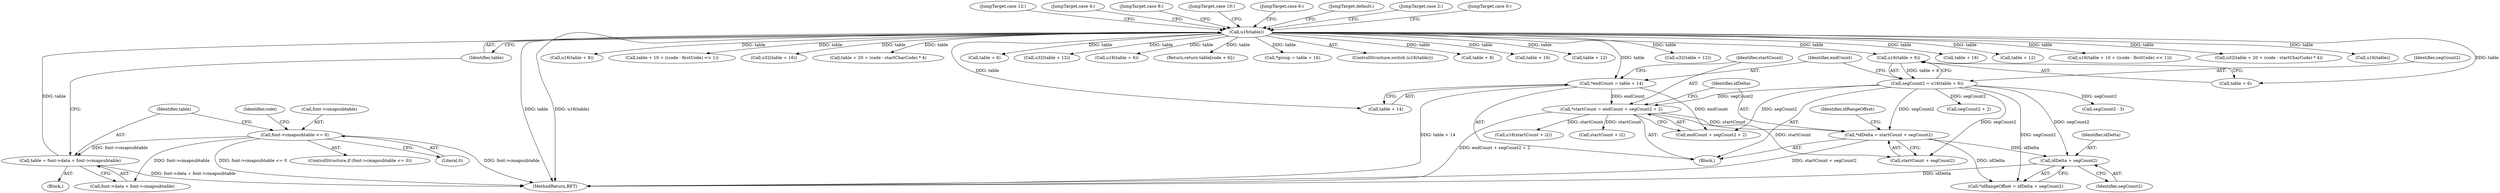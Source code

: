 digraph "0_ghostscript_961b10cdd71403072fb99401a45f3bef6ce53626@pointer" {
"1000183" [label="(Call,idDelta + segCount2)"];
"1000175" [label="(Call,*idDelta = startCount + segCount2)"];
"1000167" [label="(Call,*startCount = endCount + segCount2 + 2)"];
"1000161" [label="(Call,*endCount = table + 14)"];
"1000141" [label="(Call,u16(table))"];
"1000131" [label="(Call,table = font->data + font->cmapsubtable)"];
"1000124" [label="(Call,font->cmapsubtable <= 0)"];
"1000154" [label="(Call,segCount2 = u16(table + 6))"];
"1000156" [label="(Call,u16(table + 6))"];
"1000283" [label="(Call,u16(table + 8))"];
"1000121" [label="(Block,)"];
"1000193" [label="(Call,segCount2 - 3)"];
"1000301" [label="(Call,table + 10 + ((code - firstCode) << 1))"];
"1000206" [label="(Call,startCount + i2)"];
"1000322" [label="(Call,u32(table + 16))"];
"1000349" [label="(JumpTarget,case 12:)"];
"1000185" [label="(Identifier,segCount2)"];
"1000340" [label="(Call,table + 20 + (code - startCharCode) * 4)"];
"1000157" [label="(Call,table + 6)"];
"1000151" [label="(JumpTarget,case 4:)"];
"1000277" [label="(Call,table + 6)"];
"1000354" [label="(Call,u32(table + 12))"];
"1000124" [label="(Call,font->cmapsubtable <= 0)"];
"1000418" [label="(JumpTarget,case 8:)"];
"1000276" [label="(Call,u16(table + 6))"];
"1000183" [label="(Call,idDelta + segCount2)"];
"1000145" [label="(Return,return table[code + 6];)"];
"1000132" [label="(Identifier,table)"];
"1000177" [label="(Call,startCount + segCount2)"];
"1000359" [label="(Call,*group = table + 16)"];
"1000130" [label="(Identifier,code)"];
"1000168" [label="(Identifier,startCount)"];
"1000140" [label="(ControlStructure,switch (u16(table)))"];
"1000310" [label="(JumpTarget,case 10:)"];
"1000162" [label="(Identifier,endCount)"];
"1000171" [label="(Call,segCount2 + 2)"];
"1000169" [label="(Call,endCount + segCount2 + 2)"];
"1000271" [label="(JumpTarget,case 6:)"];
"1000175" [label="(Call,*idDelta = startCount + segCount2)"];
"1000131" [label="(Call,table = font->data + font->cmapsubtable)"];
"1000176" [label="(Identifier,idDelta)"];
"1000161" [label="(Call,*endCount = table + 14)"];
"1000205" [label="(Call,u16(startCount + i2))"];
"1000156" [label="(Call,u16(table + 6))"];
"1000419" [label="(JumpTarget,default:)"];
"1000417" [label="(JumpTarget,case 2:)"];
"1000284" [label="(Call,table + 8)"];
"1000323" [label="(Call,table + 16)"];
"1000133" [label="(Call,font->data + font->cmapsubtable)"];
"1000355" [label="(Call,table + 12)"];
"1000181" [label="(Call,*idRangeOffset = idDelta + segCount2)"];
"1000144" [label="(JumpTarget,case 0:)"];
"1000184" [label="(Identifier,idDelta)"];
"1000142" [label="(Identifier,table)"];
"1000315" [label="(Call,u32(table + 12))"];
"1000163" [label="(Call,table + 14)"];
"1000154" [label="(Call,segCount2 = u16(table + 6))"];
"1000818" [label="(MethodReturn,RET)"];
"1000155" [label="(Identifier,segCount2)"];
"1000182" [label="(Identifier,idRangeOffset)"];
"1000123" [label="(ControlStructure,if (font->cmapsubtable <= 0))"];
"1000152" [label="(Block,)"];
"1000141" [label="(Call,u16(table))"];
"1000361" [label="(Call,table + 16)"];
"1000316" [label="(Call,table + 12)"];
"1000125" [label="(Call,font->cmapsubtable)"];
"1000300" [label="(Call,u16(table + 10 + ((code - firstCode) << 1)))"];
"1000339" [label="(Call,u32(table + 20 + (code - startCharCode) * 4))"];
"1000128" [label="(Literal,0)"];
"1000167" [label="(Call,*startCount = endCount + segCount2 + 2)"];
"1000422" [label="(Call,u16(table))"];
"1000183" -> "1000181"  [label="AST: "];
"1000183" -> "1000185"  [label="CFG: "];
"1000184" -> "1000183"  [label="AST: "];
"1000185" -> "1000183"  [label="AST: "];
"1000181" -> "1000183"  [label="CFG: "];
"1000183" -> "1000818"  [label="DDG: idDelta"];
"1000175" -> "1000183"  [label="DDG: idDelta"];
"1000154" -> "1000183"  [label="DDG: segCount2"];
"1000175" -> "1000152"  [label="AST: "];
"1000175" -> "1000177"  [label="CFG: "];
"1000176" -> "1000175"  [label="AST: "];
"1000177" -> "1000175"  [label="AST: "];
"1000182" -> "1000175"  [label="CFG: "];
"1000175" -> "1000818"  [label="DDG: startCount + segCount2"];
"1000167" -> "1000175"  [label="DDG: startCount"];
"1000154" -> "1000175"  [label="DDG: segCount2"];
"1000175" -> "1000181"  [label="DDG: idDelta"];
"1000167" -> "1000152"  [label="AST: "];
"1000167" -> "1000169"  [label="CFG: "];
"1000168" -> "1000167"  [label="AST: "];
"1000169" -> "1000167"  [label="AST: "];
"1000176" -> "1000167"  [label="CFG: "];
"1000167" -> "1000818"  [label="DDG: endCount + segCount2 + 2"];
"1000161" -> "1000167"  [label="DDG: endCount"];
"1000154" -> "1000167"  [label="DDG: segCount2"];
"1000167" -> "1000177"  [label="DDG: startCount"];
"1000167" -> "1000205"  [label="DDG: startCount"];
"1000167" -> "1000206"  [label="DDG: startCount"];
"1000161" -> "1000152"  [label="AST: "];
"1000161" -> "1000163"  [label="CFG: "];
"1000162" -> "1000161"  [label="AST: "];
"1000163" -> "1000161"  [label="AST: "];
"1000168" -> "1000161"  [label="CFG: "];
"1000161" -> "1000818"  [label="DDG: table + 14"];
"1000141" -> "1000161"  [label="DDG: table"];
"1000161" -> "1000169"  [label="DDG: endCount"];
"1000141" -> "1000140"  [label="AST: "];
"1000141" -> "1000142"  [label="CFG: "];
"1000142" -> "1000141"  [label="AST: "];
"1000144" -> "1000141"  [label="CFG: "];
"1000151" -> "1000141"  [label="CFG: "];
"1000271" -> "1000141"  [label="CFG: "];
"1000310" -> "1000141"  [label="CFG: "];
"1000349" -> "1000141"  [label="CFG: "];
"1000417" -> "1000141"  [label="CFG: "];
"1000418" -> "1000141"  [label="CFG: "];
"1000419" -> "1000141"  [label="CFG: "];
"1000141" -> "1000818"  [label="DDG: table"];
"1000141" -> "1000818"  [label="DDG: u16(table)"];
"1000131" -> "1000141"  [label="DDG: table"];
"1000141" -> "1000145"  [label="DDG: table"];
"1000141" -> "1000156"  [label="DDG: table"];
"1000141" -> "1000157"  [label="DDG: table"];
"1000141" -> "1000163"  [label="DDG: table"];
"1000141" -> "1000276"  [label="DDG: table"];
"1000141" -> "1000277"  [label="DDG: table"];
"1000141" -> "1000283"  [label="DDG: table"];
"1000141" -> "1000284"  [label="DDG: table"];
"1000141" -> "1000300"  [label="DDG: table"];
"1000141" -> "1000301"  [label="DDG: table"];
"1000141" -> "1000315"  [label="DDG: table"];
"1000141" -> "1000316"  [label="DDG: table"];
"1000141" -> "1000322"  [label="DDG: table"];
"1000141" -> "1000323"  [label="DDG: table"];
"1000141" -> "1000339"  [label="DDG: table"];
"1000141" -> "1000340"  [label="DDG: table"];
"1000141" -> "1000354"  [label="DDG: table"];
"1000141" -> "1000355"  [label="DDG: table"];
"1000141" -> "1000359"  [label="DDG: table"];
"1000141" -> "1000361"  [label="DDG: table"];
"1000141" -> "1000422"  [label="DDG: table"];
"1000131" -> "1000121"  [label="AST: "];
"1000131" -> "1000133"  [label="CFG: "];
"1000132" -> "1000131"  [label="AST: "];
"1000133" -> "1000131"  [label="AST: "];
"1000142" -> "1000131"  [label="CFG: "];
"1000131" -> "1000818"  [label="DDG: font->data + font->cmapsubtable"];
"1000124" -> "1000131"  [label="DDG: font->cmapsubtable"];
"1000124" -> "1000123"  [label="AST: "];
"1000124" -> "1000128"  [label="CFG: "];
"1000125" -> "1000124"  [label="AST: "];
"1000128" -> "1000124"  [label="AST: "];
"1000130" -> "1000124"  [label="CFG: "];
"1000132" -> "1000124"  [label="CFG: "];
"1000124" -> "1000818"  [label="DDG: font->cmapsubtable"];
"1000124" -> "1000818"  [label="DDG: font->cmapsubtable <= 0"];
"1000124" -> "1000133"  [label="DDG: font->cmapsubtable"];
"1000154" -> "1000152"  [label="AST: "];
"1000154" -> "1000156"  [label="CFG: "];
"1000155" -> "1000154"  [label="AST: "];
"1000156" -> "1000154"  [label="AST: "];
"1000162" -> "1000154"  [label="CFG: "];
"1000156" -> "1000154"  [label="DDG: table + 6"];
"1000154" -> "1000169"  [label="DDG: segCount2"];
"1000154" -> "1000171"  [label="DDG: segCount2"];
"1000154" -> "1000177"  [label="DDG: segCount2"];
"1000154" -> "1000181"  [label="DDG: segCount2"];
"1000154" -> "1000193"  [label="DDG: segCount2"];
"1000156" -> "1000157"  [label="CFG: "];
"1000157" -> "1000156"  [label="AST: "];
}

